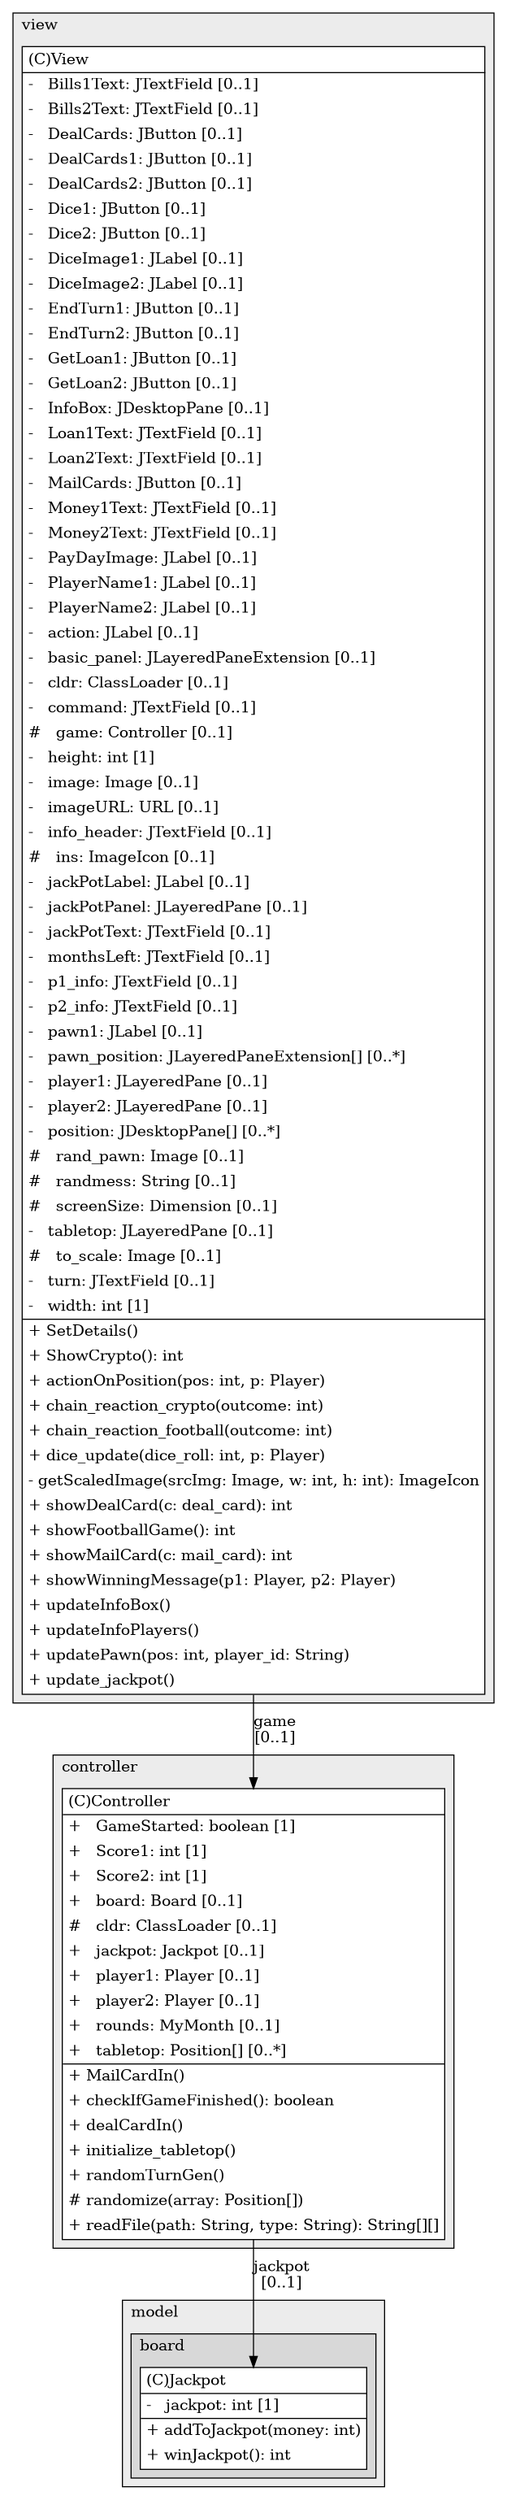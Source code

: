 @startuml

/' diagram meta data start
config=StructureConfiguration;
{
  "projectClassification": {
    "searchMode": "OpenProject", // OpenProject, AllProjects
    "includedProjects": "",
    "pathEndKeywords": "*.impl",
    "isClientPath": "",
    "isClientName": "",
    "isTestPath": "",
    "isTestName": "",
    "isMappingPath": "",
    "isMappingName": "",
    "isDataAccessPath": "",
    "isDataAccessName": "",
    "isDataStructurePath": "",
    "isDataStructureName": "",
    "isInterfaceStructuresPath": "",
    "isInterfaceStructuresName": "",
    "isEntryPointPath": "",
    "isEntryPointName": ""
  },
  "graphRestriction": {
    "classPackageExcludeFilter": "",
    "classPackageIncludeFilter": "",
    "classNameExcludeFilter": "",
    "classNameIncludeFilter": "",
    "methodNameExcludeFilter": "",
    "methodNameIncludeFilter": "",
    "removeByInheritance": "", // inheritance/annotation based filtering is done in a second step
    "removeByAnnotation": "",
    "removeByClassPackage": "", // cleanup the graph after inheritance/annotation based filtering is done
    "removeByClassName": "",
    "cutMappings": false,
    "cutEnum": true,
    "cutTests": true,
    "cutClient": true,
    "cutDataAccess": false,
    "cutInterfaceStructures": false,
    "cutDataStructures": false,
    "cutGetterAndSetter": true,
    "cutConstructors": true
  },
  "graphTraversal": {
    "forwardDepth": 6,
    "backwardDepth": 6,
    "classPackageExcludeFilter": "",
    "classPackageIncludeFilter": "",
    "classNameExcludeFilter": "",
    "classNameIncludeFilter": "",
    "methodNameExcludeFilter": "",
    "methodNameIncludeFilter": "",
    "hideMappings": false,
    "hideDataStructures": false,
    "hidePrivateMethods": true,
    "hideInterfaceCalls": true, // indirection: implementation -> interface (is hidden) -> implementation
    "onlyShowApplicationEntryPoints": false // root node is included
  },
  "details": {
    "aggregation": "GroupByClass", // ByClass, GroupByClass, None
    "showClassGenericTypes": true,
    "showMethods": true,
    "showMethodParameterNames": true,
    "showMethodParameterTypes": true,
    "showMethodReturnType": true,
    "showPackageLevels": 2,
    "showDetailedClassStructure": true
  },
  "rootClass": "mvc.model.board.Jackpot"
}
diagram meta data end '/



digraph g {
    rankdir="TB"
    splines=polyline
    

'nodes 
subgraph cluster_104069929 { 
   	label=model
	labeljust=l
	fillcolor="#ececec"
	style=filled
   
   subgraph cluster_587000863 { 
   	label=board
	labeljust=l
	fillcolor="#d8d8d8"
	style=filled
   
   Jackpot633242675[
	label=<<TABLE BORDER="1" CELLBORDER="0" CELLPADDING="4" CELLSPACING="0">
<TR><TD ALIGN="LEFT" >(C)Jackpot</TD></TR>
<HR/>
<TR><TD ALIGN="LEFT" >-   jackpot: int [1]</TD></TR>
<HR/>
<TR><TD ALIGN="LEFT" >+ addToJackpot(money: int)</TD></TR>
<TR><TD ALIGN="LEFT" >+ winJackpot(): int</TD></TR>
</TABLE>>
	style=filled
	margin=0
	shape=plaintext
	fillcolor="#FFFFFF"
];
} 
} 

subgraph cluster_3619493 { 
   	label=view
	labeljust=l
	fillcolor="#ececec"
	style=filled
   
   View1219404857[
	label=<<TABLE BORDER="1" CELLBORDER="0" CELLPADDING="4" CELLSPACING="0">
<TR><TD ALIGN="LEFT" >(C)View</TD></TR>
<HR/>
<TR><TD ALIGN="LEFT" >-   Bills1Text: JTextField [0..1]</TD></TR>
<TR><TD ALIGN="LEFT" >-   Bills2Text: JTextField [0..1]</TD></TR>
<TR><TD ALIGN="LEFT" >-   DealCards: JButton [0..1]</TD></TR>
<TR><TD ALIGN="LEFT" >-   DealCards1: JButton [0..1]</TD></TR>
<TR><TD ALIGN="LEFT" >-   DealCards2: JButton [0..1]</TD></TR>
<TR><TD ALIGN="LEFT" >-   Dice1: JButton [0..1]</TD></TR>
<TR><TD ALIGN="LEFT" >-   Dice2: JButton [0..1]</TD></TR>
<TR><TD ALIGN="LEFT" >-   DiceImage1: JLabel [0..1]</TD></TR>
<TR><TD ALIGN="LEFT" >-   DiceImage2: JLabel [0..1]</TD></TR>
<TR><TD ALIGN="LEFT" >-   EndTurn1: JButton [0..1]</TD></TR>
<TR><TD ALIGN="LEFT" >-   EndTurn2: JButton [0..1]</TD></TR>
<TR><TD ALIGN="LEFT" >-   GetLoan1: JButton [0..1]</TD></TR>
<TR><TD ALIGN="LEFT" >-   GetLoan2: JButton [0..1]</TD></TR>
<TR><TD ALIGN="LEFT" >-   InfoBox: JDesktopPane [0..1]</TD></TR>
<TR><TD ALIGN="LEFT" >-   Loan1Text: JTextField [0..1]</TD></TR>
<TR><TD ALIGN="LEFT" >-   Loan2Text: JTextField [0..1]</TD></TR>
<TR><TD ALIGN="LEFT" >-   MailCards: JButton [0..1]</TD></TR>
<TR><TD ALIGN="LEFT" >-   Money1Text: JTextField [0..1]</TD></TR>
<TR><TD ALIGN="LEFT" >-   Money2Text: JTextField [0..1]</TD></TR>
<TR><TD ALIGN="LEFT" >-   PayDayImage: JLabel [0..1]</TD></TR>
<TR><TD ALIGN="LEFT" >-   PlayerName1: JLabel [0..1]</TD></TR>
<TR><TD ALIGN="LEFT" >-   PlayerName2: JLabel [0..1]</TD></TR>
<TR><TD ALIGN="LEFT" >-   action: JLabel [0..1]</TD></TR>
<TR><TD ALIGN="LEFT" >-   basic_panel: JLayeredPaneExtension [0..1]</TD></TR>
<TR><TD ALIGN="LEFT" >-   cldr: ClassLoader [0..1]</TD></TR>
<TR><TD ALIGN="LEFT" >-   command: JTextField [0..1]</TD></TR>
<TR><TD ALIGN="LEFT" >#   game: Controller [0..1]</TD></TR>
<TR><TD ALIGN="LEFT" >-   height: int [1]</TD></TR>
<TR><TD ALIGN="LEFT" >-   image: Image [0..1]</TD></TR>
<TR><TD ALIGN="LEFT" >-   imageURL: URL [0..1]</TD></TR>
<TR><TD ALIGN="LEFT" >-   info_header: JTextField [0..1]</TD></TR>
<TR><TD ALIGN="LEFT" >#   ins: ImageIcon [0..1]</TD></TR>
<TR><TD ALIGN="LEFT" >-   jackPotLabel: JLabel [0..1]</TD></TR>
<TR><TD ALIGN="LEFT" >-   jackPotPanel: JLayeredPane [0..1]</TD></TR>
<TR><TD ALIGN="LEFT" >-   jackPotText: JTextField [0..1]</TD></TR>
<TR><TD ALIGN="LEFT" >-   monthsLeft: JTextField [0..1]</TD></TR>
<TR><TD ALIGN="LEFT" >-   p1_info: JTextField [0..1]</TD></TR>
<TR><TD ALIGN="LEFT" >-   p2_info: JTextField [0..1]</TD></TR>
<TR><TD ALIGN="LEFT" >-   pawn1: JLabel [0..1]</TD></TR>
<TR><TD ALIGN="LEFT" >-   pawn_position: JLayeredPaneExtension[] [0..*]</TD></TR>
<TR><TD ALIGN="LEFT" >-   player1: JLayeredPane [0..1]</TD></TR>
<TR><TD ALIGN="LEFT" >-   player2: JLayeredPane [0..1]</TD></TR>
<TR><TD ALIGN="LEFT" >-   position: JDesktopPane[] [0..*]</TD></TR>
<TR><TD ALIGN="LEFT" >#   rand_pawn: Image [0..1]</TD></TR>
<TR><TD ALIGN="LEFT" >#   randmess: String [0..1]</TD></TR>
<TR><TD ALIGN="LEFT" >#   screenSize: Dimension [0..1]</TD></TR>
<TR><TD ALIGN="LEFT" >-   tabletop: JLayeredPane [0..1]</TD></TR>
<TR><TD ALIGN="LEFT" >#   to_scale: Image [0..1]</TD></TR>
<TR><TD ALIGN="LEFT" >-   turn: JTextField [0..1]</TD></TR>
<TR><TD ALIGN="LEFT" >-   width: int [1]</TD></TR>
<HR/>
<TR><TD ALIGN="LEFT" >+ SetDetails()</TD></TR>
<TR><TD ALIGN="LEFT" >+ ShowCrypto(): int</TD></TR>
<TR><TD ALIGN="LEFT" >+ actionOnPosition(pos: int, p: Player)</TD></TR>
<TR><TD ALIGN="LEFT" >+ chain_reaction_crypto(outcome: int)</TD></TR>
<TR><TD ALIGN="LEFT" >+ chain_reaction_football(outcome: int)</TD></TR>
<TR><TD ALIGN="LEFT" >+ dice_update(dice_roll: int, p: Player)</TD></TR>
<TR><TD ALIGN="LEFT" >- getScaledImage(srcImg: Image, w: int, h: int): ImageIcon</TD></TR>
<TR><TD ALIGN="LEFT" >+ showDealCard(c: deal_card): int</TD></TR>
<TR><TD ALIGN="LEFT" >+ showFootballGame(): int</TD></TR>
<TR><TD ALIGN="LEFT" >+ showMailCard(c: mail_card): int</TD></TR>
<TR><TD ALIGN="LEFT" >+ showWinningMessage(p1: Player, p2: Player)</TD></TR>
<TR><TD ALIGN="LEFT" >+ updateInfoBox()</TD></TR>
<TR><TD ALIGN="LEFT" >+ updateInfoPlayers()</TD></TR>
<TR><TD ALIGN="LEFT" >+ updatePawn(pos: int, player_id: String)</TD></TR>
<TR><TD ALIGN="LEFT" >+ update_jackpot()</TD></TR>
</TABLE>>
	style=filled
	margin=0
	shape=plaintext
	fillcolor="#FFFFFF"
];
} 

subgraph cluster_637428636 { 
   	label=controller
	labeljust=l
	fillcolor="#ececec"
	style=filled
   
   Controller56799696[
	label=<<TABLE BORDER="1" CELLBORDER="0" CELLPADDING="4" CELLSPACING="0">
<TR><TD ALIGN="LEFT" >(C)Controller</TD></TR>
<HR/>
<TR><TD ALIGN="LEFT" >+   GameStarted: boolean [1]</TD></TR>
<TR><TD ALIGN="LEFT" >+   Score1: int [1]</TD></TR>
<TR><TD ALIGN="LEFT" >+   Score2: int [1]</TD></TR>
<TR><TD ALIGN="LEFT" >+   board: Board [0..1]</TD></TR>
<TR><TD ALIGN="LEFT" >#   cldr: ClassLoader [0..1]</TD></TR>
<TR><TD ALIGN="LEFT" >+   jackpot: Jackpot [0..1]</TD></TR>
<TR><TD ALIGN="LEFT" >+   player1: Player [0..1]</TD></TR>
<TR><TD ALIGN="LEFT" >+   player2: Player [0..1]</TD></TR>
<TR><TD ALIGN="LEFT" >+   rounds: MyMonth [0..1]</TD></TR>
<TR><TD ALIGN="LEFT" >+   tabletop: Position[] [0..*]</TD></TR>
<HR/>
<TR><TD ALIGN="LEFT" >+ MailCardIn()</TD></TR>
<TR><TD ALIGN="LEFT" >+ checkIfGameFinished(): boolean</TD></TR>
<TR><TD ALIGN="LEFT" >+ dealCardIn()</TD></TR>
<TR><TD ALIGN="LEFT" >+ initialize_tabletop()</TD></TR>
<TR><TD ALIGN="LEFT" >+ randomTurnGen()</TD></TR>
<TR><TD ALIGN="LEFT" ># randomize(array: Position[])</TD></TR>
<TR><TD ALIGN="LEFT" >+ readFile(path: String, type: String): String[][]</TD></TR>
</TABLE>>
	style=filled
	margin=0
	shape=plaintext
	fillcolor="#FFFFFF"
];
} 

'edges    
Controller56799696 -> Jackpot633242675[label="jackpot
[0..1]"];
View1219404857 -> Controller56799696[label="game
[0..1]"];
    
}
@enduml